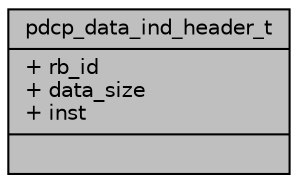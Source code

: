 digraph "pdcp_data_ind_header_t"
{
 // LATEX_PDF_SIZE
  edge [fontname="Helvetica",fontsize="10",labelfontname="Helvetica",labelfontsize="10"];
  node [fontname="Helvetica",fontsize="10",shape=record];
  Node1 [label="{pdcp_data_ind_header_t\n|+ rb_id\l+ data_size\l+ inst\l|}",height=0.2,width=0.4,color="black", fillcolor="grey75", style="filled", fontcolor="black",tooltip=" "];
}
